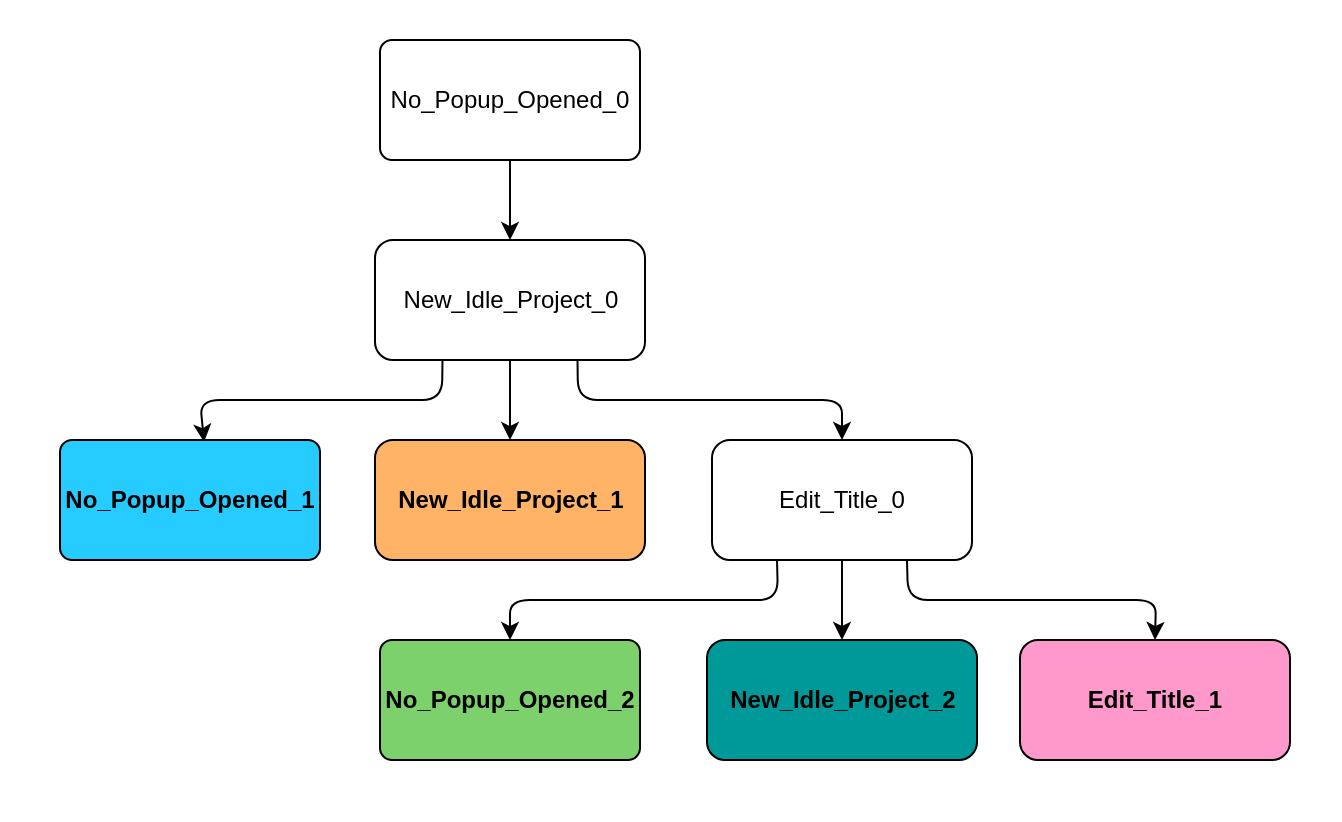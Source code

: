 <mxfile>
    <diagram id="ttFnwL-6sA6ukA0DMWxg" name="Page-1">
        <mxGraphModel dx="835" dy="621" grid="1" gridSize="10" guides="1" tooltips="1" connect="1" arrows="1" fold="1" page="1" pageScale="1" pageWidth="850" pageHeight="1100" math="0" shadow="0">
            <root>
                <mxCell id="0"/>
                <mxCell id="1" parent="0"/>
                <mxCell id="66" value="" style="rounded=0;whiteSpace=wrap;html=1;fillColor=#FFFFFF;strokeColor=none;strokeWidth=0;" parent="1" vertex="1">
                    <mxGeometry x="80" y="240" width="670" height="410" as="geometry"/>
                </mxCell>
                <mxCell id="13" style="edgeStyle=none;html=1;exitX=0.5;exitY=1;exitDx=0;exitDy=0;entryX=0.5;entryY=0;entryDx=0;entryDy=0;strokeColor=#000000;" parent="1" source="3" target="5" edge="1">
                    <mxGeometry relative="1" as="geometry"/>
                </mxCell>
                <mxCell id="3" value="No_Popup_Opened_0" style="rounded=1;whiteSpace=wrap;html=1;arcSize=10;fillColor=none;strokeColor=#000000;fontColor=#000000;" parent="1" vertex="1">
                    <mxGeometry x="270" y="260" width="130" height="60" as="geometry"/>
                </mxCell>
                <mxCell id="14" style="edgeStyle=none;html=1;exitX=0.5;exitY=1;exitDx=0;exitDy=0;entryX=0.5;entryY=0;entryDx=0;entryDy=0;strokeColor=#000000;" parent="1" source="5" target="55" edge="1">
                    <mxGeometry relative="1" as="geometry">
                        <mxPoint x="335" y="450" as="targetPoint"/>
                    </mxGeometry>
                </mxCell>
                <mxCell id="57" style="edgeStyle=none;html=1;exitX=0.25;exitY=1;exitDx=0;exitDy=0;entryX=0.554;entryY=0.017;entryDx=0;entryDy=0;entryPerimeter=0;strokeColor=#000000;" parent="1" source="5" target="53" edge="1">
                    <mxGeometry relative="1" as="geometry">
                        <Array as="points">
                            <mxPoint x="301" y="440"/>
                            <mxPoint x="180" y="440"/>
                        </Array>
                    </mxGeometry>
                </mxCell>
                <mxCell id="58" style="edgeStyle=none;html=1;exitX=0.75;exitY=1;exitDx=0;exitDy=0;entryX=0.5;entryY=0;entryDx=0;entryDy=0;strokeColor=#000000;" parent="1" source="5" target="56" edge="1">
                    <mxGeometry relative="1" as="geometry">
                        <Array as="points">
                            <mxPoint x="369" y="440"/>
                            <mxPoint x="501" y="440"/>
                        </Array>
                    </mxGeometry>
                </mxCell>
                <mxCell id="5" value="New_Idle_Project_0" style="rounded=1;whiteSpace=wrap;html=1;fillColor=none;strokeColor=#000000;fontColor=#000000;" parent="1" vertex="1">
                    <mxGeometry x="267.5" y="360" width="135" height="60" as="geometry"/>
                </mxCell>
                <mxCell id="28" value="No_Popup_Opened_2" style="rounded=1;whiteSpace=wrap;html=1;arcSize=10;fillColor=#7DD16D;fontStyle=1;fontColor=#000000;strokeColor=#000000;" parent="1" vertex="1">
                    <mxGeometry x="270" y="560" width="130" height="60" as="geometry"/>
                </mxCell>
                <mxCell id="53" value="&lt;b&gt;&lt;font color=&quot;#000000&quot;&gt;No_Popup_Opened_1&lt;/font&gt;&lt;/b&gt;" style="rounded=1;whiteSpace=wrap;html=1;arcSize=10;fillColor=#26CCFF;fontColor=#ffffff;strokeColor=#000000;" parent="1" vertex="1">
                    <mxGeometry x="110" y="460" width="130" height="60" as="geometry"/>
                </mxCell>
                <mxCell id="55" value="&lt;font color=&quot;#000000&quot;&gt;New_Idle_Project_1&lt;/font&gt;" style="rounded=1;whiteSpace=wrap;html=1;fillColor=#FFB366;fontStyle=1;strokeColor=#000000;" parent="1" vertex="1">
                    <mxGeometry x="267.5" y="460" width="135" height="60" as="geometry"/>
                </mxCell>
                <mxCell id="63" style="edgeStyle=none;html=1;exitX=0.5;exitY=1;exitDx=0;exitDy=0;entryX=0.5;entryY=0;entryDx=0;entryDy=0;strokeColor=#000000;" parent="1" source="56" target="61" edge="1">
                    <mxGeometry relative="1" as="geometry"/>
                </mxCell>
                <mxCell id="64" style="edgeStyle=none;html=1;exitX=0.75;exitY=1;exitDx=0;exitDy=0;entryX=0.5;entryY=0;entryDx=0;entryDy=0;strokeColor=#000000;" parent="1" source="56" target="62" edge="1">
                    <mxGeometry relative="1" as="geometry">
                        <Array as="points">
                            <mxPoint x="534" y="540"/>
                            <mxPoint x="658" y="540"/>
                        </Array>
                    </mxGeometry>
                </mxCell>
                <mxCell id="65" style="edgeStyle=none;html=1;exitX=0.25;exitY=1;exitDx=0;exitDy=0;entryX=0.5;entryY=0;entryDx=0;entryDy=0;strokeColor=#000000;" parent="1" source="56" target="28" edge="1">
                    <mxGeometry relative="1" as="geometry">
                        <Array as="points">
                            <mxPoint x="469" y="540"/>
                            <mxPoint x="335" y="540"/>
                        </Array>
                    </mxGeometry>
                </mxCell>
                <mxCell id="56" value="Edit_Title_0" style="rounded=1;whiteSpace=wrap;html=1;fontSize=12;fillColor=none;strokeColor=#000000;fontColor=#000000;" parent="1" vertex="1">
                    <mxGeometry x="436" y="460" width="130" height="60" as="geometry"/>
                </mxCell>
                <mxCell id="61" value="New_Idle_Project_2" style="rounded=1;whiteSpace=wrap;html=1;fillColor=#009999;fontStyle=1;fontColor=#000000;strokeColor=#000000;" parent="1" vertex="1">
                    <mxGeometry x="433.5" y="560" width="135" height="60" as="geometry"/>
                </mxCell>
                <mxCell id="62" value="Edit_Title_1" style="rounded=1;whiteSpace=wrap;html=1;fillColor=#FF99CC;fontStyle=1;fontColor=#000000;strokeColor=#000000;" parent="1" vertex="1">
                    <mxGeometry x="590" y="560" width="135" height="60" as="geometry"/>
                </mxCell>
            </root>
        </mxGraphModel>
    </diagram>
</mxfile>